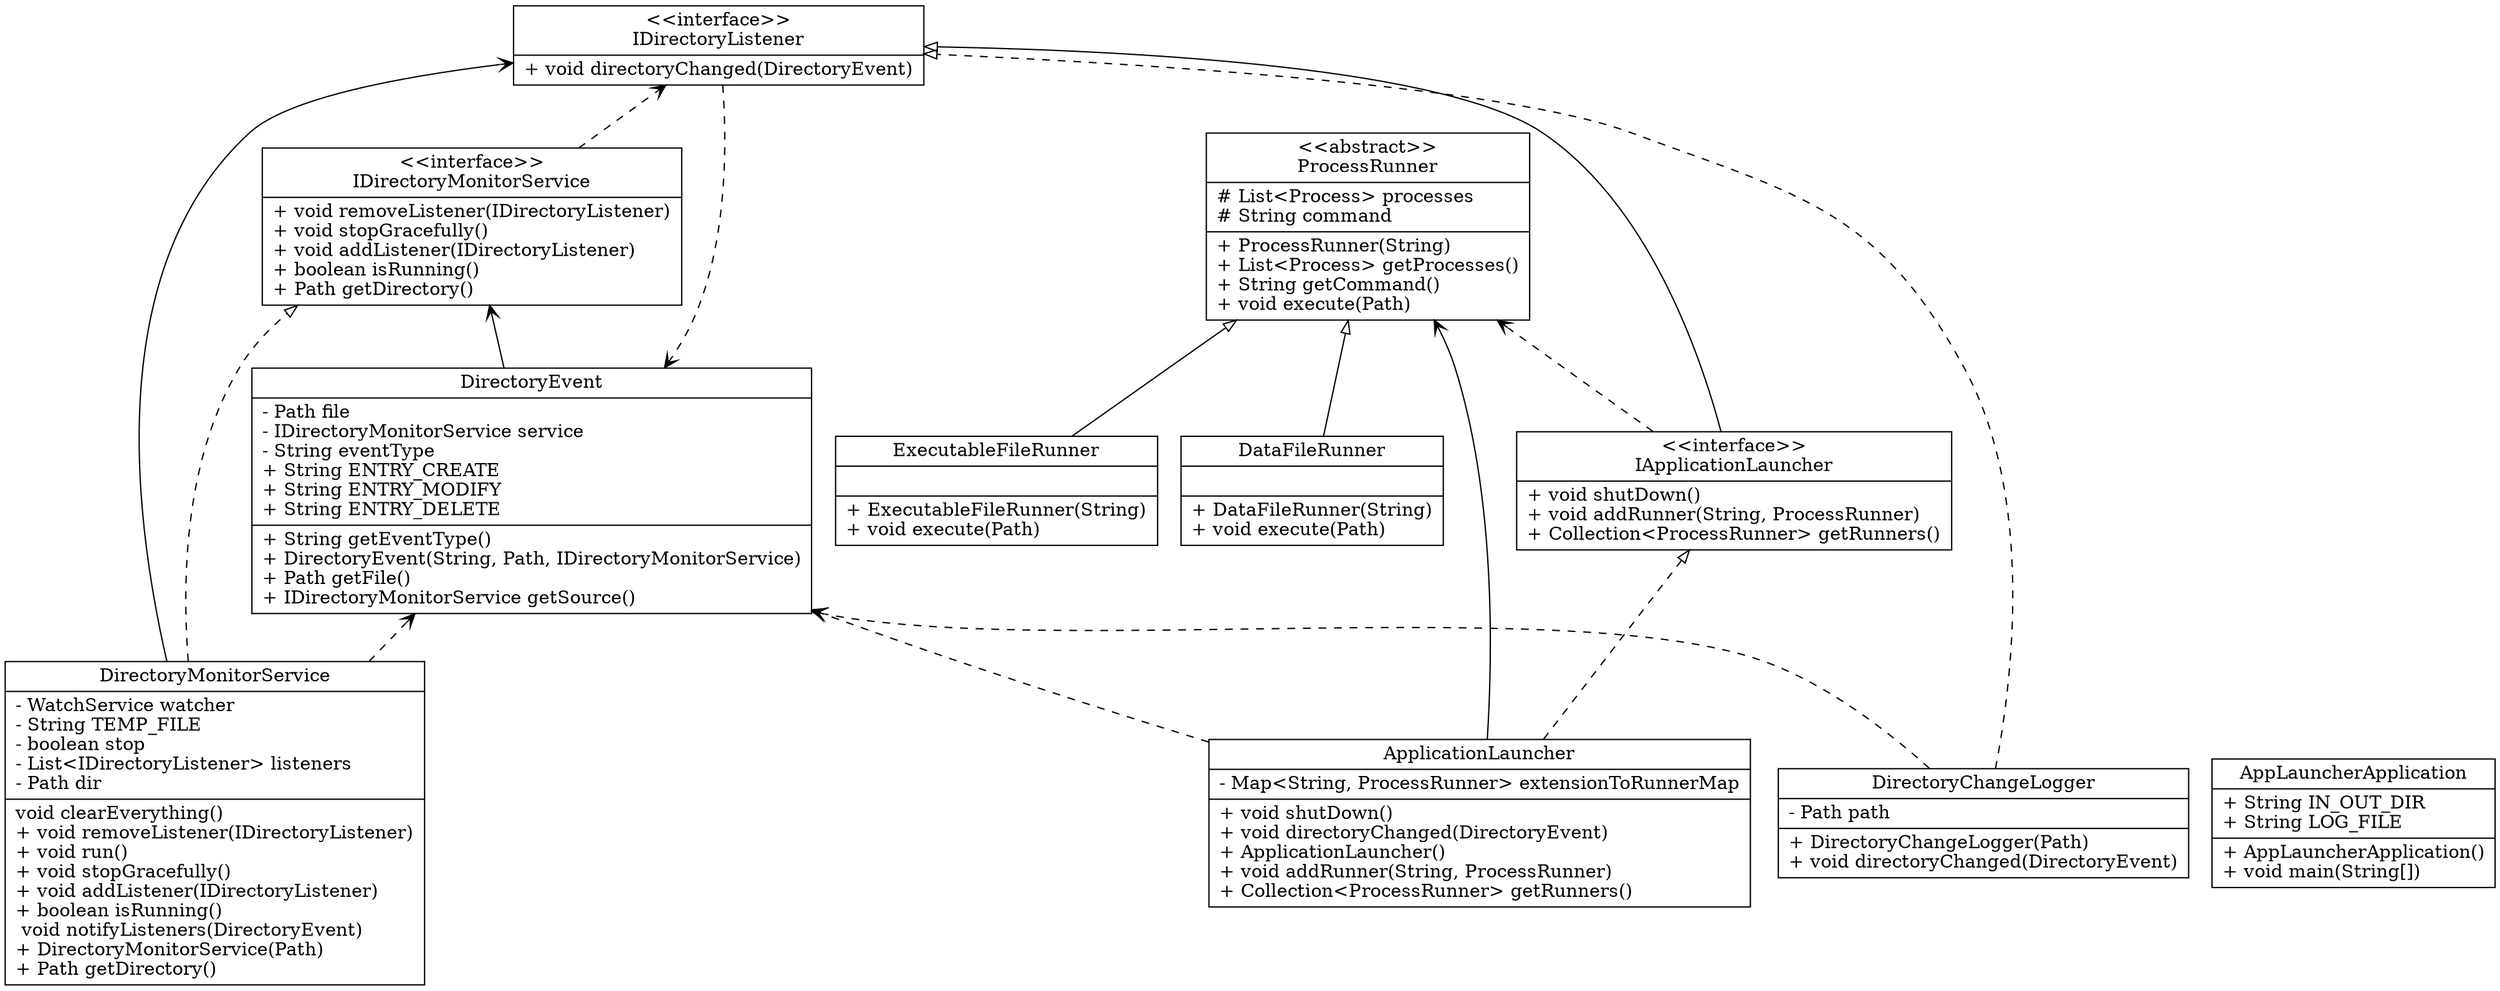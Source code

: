 digraph AppLauncher{
rankdir=BT;
DirectoryEvent [
shape = "record",
label = "{DirectoryEvent|- Path file\l- IDirectoryMonitorService service\l- String eventType\l+ String ENTRY_CREATE\l+ String ENTRY_MODIFY\l+ String ENTRY_DELETE\l|+ String getEventType()\l+ DirectoryEvent(String, Path, IDirectoryMonitorService)\l+ Path getFile()\l+ IDirectoryMonitorService getSource()\l}"
];
DirectoryMonitorService [
shape = "record",
label = "{DirectoryMonitorService|- WatchService watcher\l- String TEMP_FILE\l- boolean stop\l- List\<IDirectoryListener\> listeners\l- Path dir\l| void clearEverything()\l+ void removeListener(IDirectoryListener)\l+ void run()\l+ void stopGracefully()\l+ void addListener(IDirectoryListener)\l+ boolean isRunning()\l void notifyListeners(DirectoryEvent)\l+ DirectoryMonitorService(Path)\l+ Path getDirectory()\l}"
];
IApplicationLauncher [
shape = "record",
label = "{\<\<interface\>\>\nIApplicationLauncher|+ void shutDown()\l+ void addRunner(String, ProcessRunner)\l+ Collection\<ProcessRunner\> getRunners()\l}"
];
IDirectoryListener [
shape = "record",
label = "{\<\<interface\>\>\nIDirectoryListener|+ void directoryChanged(DirectoryEvent)\l}"
];
IDirectoryMonitorService [
shape = "record",
label = "{\<\<interface\>\>\nIDirectoryMonitorService|+ void removeListener(IDirectoryListener)\l+ void stopGracefully()\l+ void addListener(IDirectoryListener)\l+ boolean isRunning()\l+ Path getDirectory()\l}"
];
DataFileRunner [
shape = "record",
label = "{DataFileRunner||+ DataFileRunner(String)\l+ void execute(Path)\l}"
];
DirectoryChangeLogger [
shape = "record",
label = "{DirectoryChangeLogger|- Path path\l|+ DirectoryChangeLogger(Path)\l+ void directoryChanged(DirectoryEvent)\l}"
];
AppLauncherApplication [
shape = "record",
label = "{AppLauncherApplication|+ String IN_OUT_DIR\l+ String LOG_FILE\l|+ AppLauncherApplication()\l+ void main(String[])\l}"
];
ExecutableFileRunner [
shape = "record",
label = "{ExecutableFileRunner||+ ExecutableFileRunner(String)\l+ void execute(Path)\l}"
];
ProcessRunner [
shape = "record",
label = "{\<\<abstract\>\>\nProcessRunner|# List\<Process\> processes\l# String command\l|+ ProcessRunner(String)\l+ List\<Process\> getProcesses()\l+ String getCommand()\l+ void execute(Path)\l}"
];
ApplicationLauncher [
shape = "record",
label = "{ApplicationLauncher|- Map\<String, ProcessRunner\> extensionToRunnerMap\l|+ void shutDown()\l+ void directoryChanged(DirectoryEvent)\l+ ApplicationLauncher()\l+ void addRunner(String, ProcessRunner)\l+ Collection\<ProcessRunner\> getRunners()\l}"
];
DirectoryChangeLogger -> IDirectoryListener [arrowhead="onormal", style="dashed"];
DataFileRunner -> ProcessRunner [arrowhead="onormal", style="solid"];
DirectoryMonitorService -> IDirectoryMonitorService [arrowhead="onormal", style="dashed"];
IApplicationLauncher -> IDirectoryListener [arrowhead="onormal", style="solid"];
ApplicationLauncher -> IApplicationLauncher [arrowhead="onormal", style="dashed"];
ExecutableFileRunner -> ProcessRunner [arrowhead="onormal", style="solid"];
DirectoryChangeLogger -> DirectoryEvent [arrowhead="vee", style="dashed"];
ApplicationLauncher -> ProcessRunner [arrowhead="vee", style="solid"];
ApplicationLauncher -> DirectoryEvent [arrowhead="vee", style="dashed"];
IDirectoryMonitorService -> IDirectoryListener [arrowhead="vee", style="dashed"];
DirectoryEvent -> IDirectoryMonitorService [arrowhead="vee", style="solid"];
DirectoryMonitorService -> IDirectoryListener [arrowhead="vee", style="solid"];
IApplicationLauncher -> ProcessRunner [arrowhead="vee", style="dashed"];
DirectoryMonitorService -> DirectoryEvent [arrowhead="vee", style="dashed"];
IDirectoryListener -> DirectoryEvent [arrowhead="vee", style="dashed"];
}